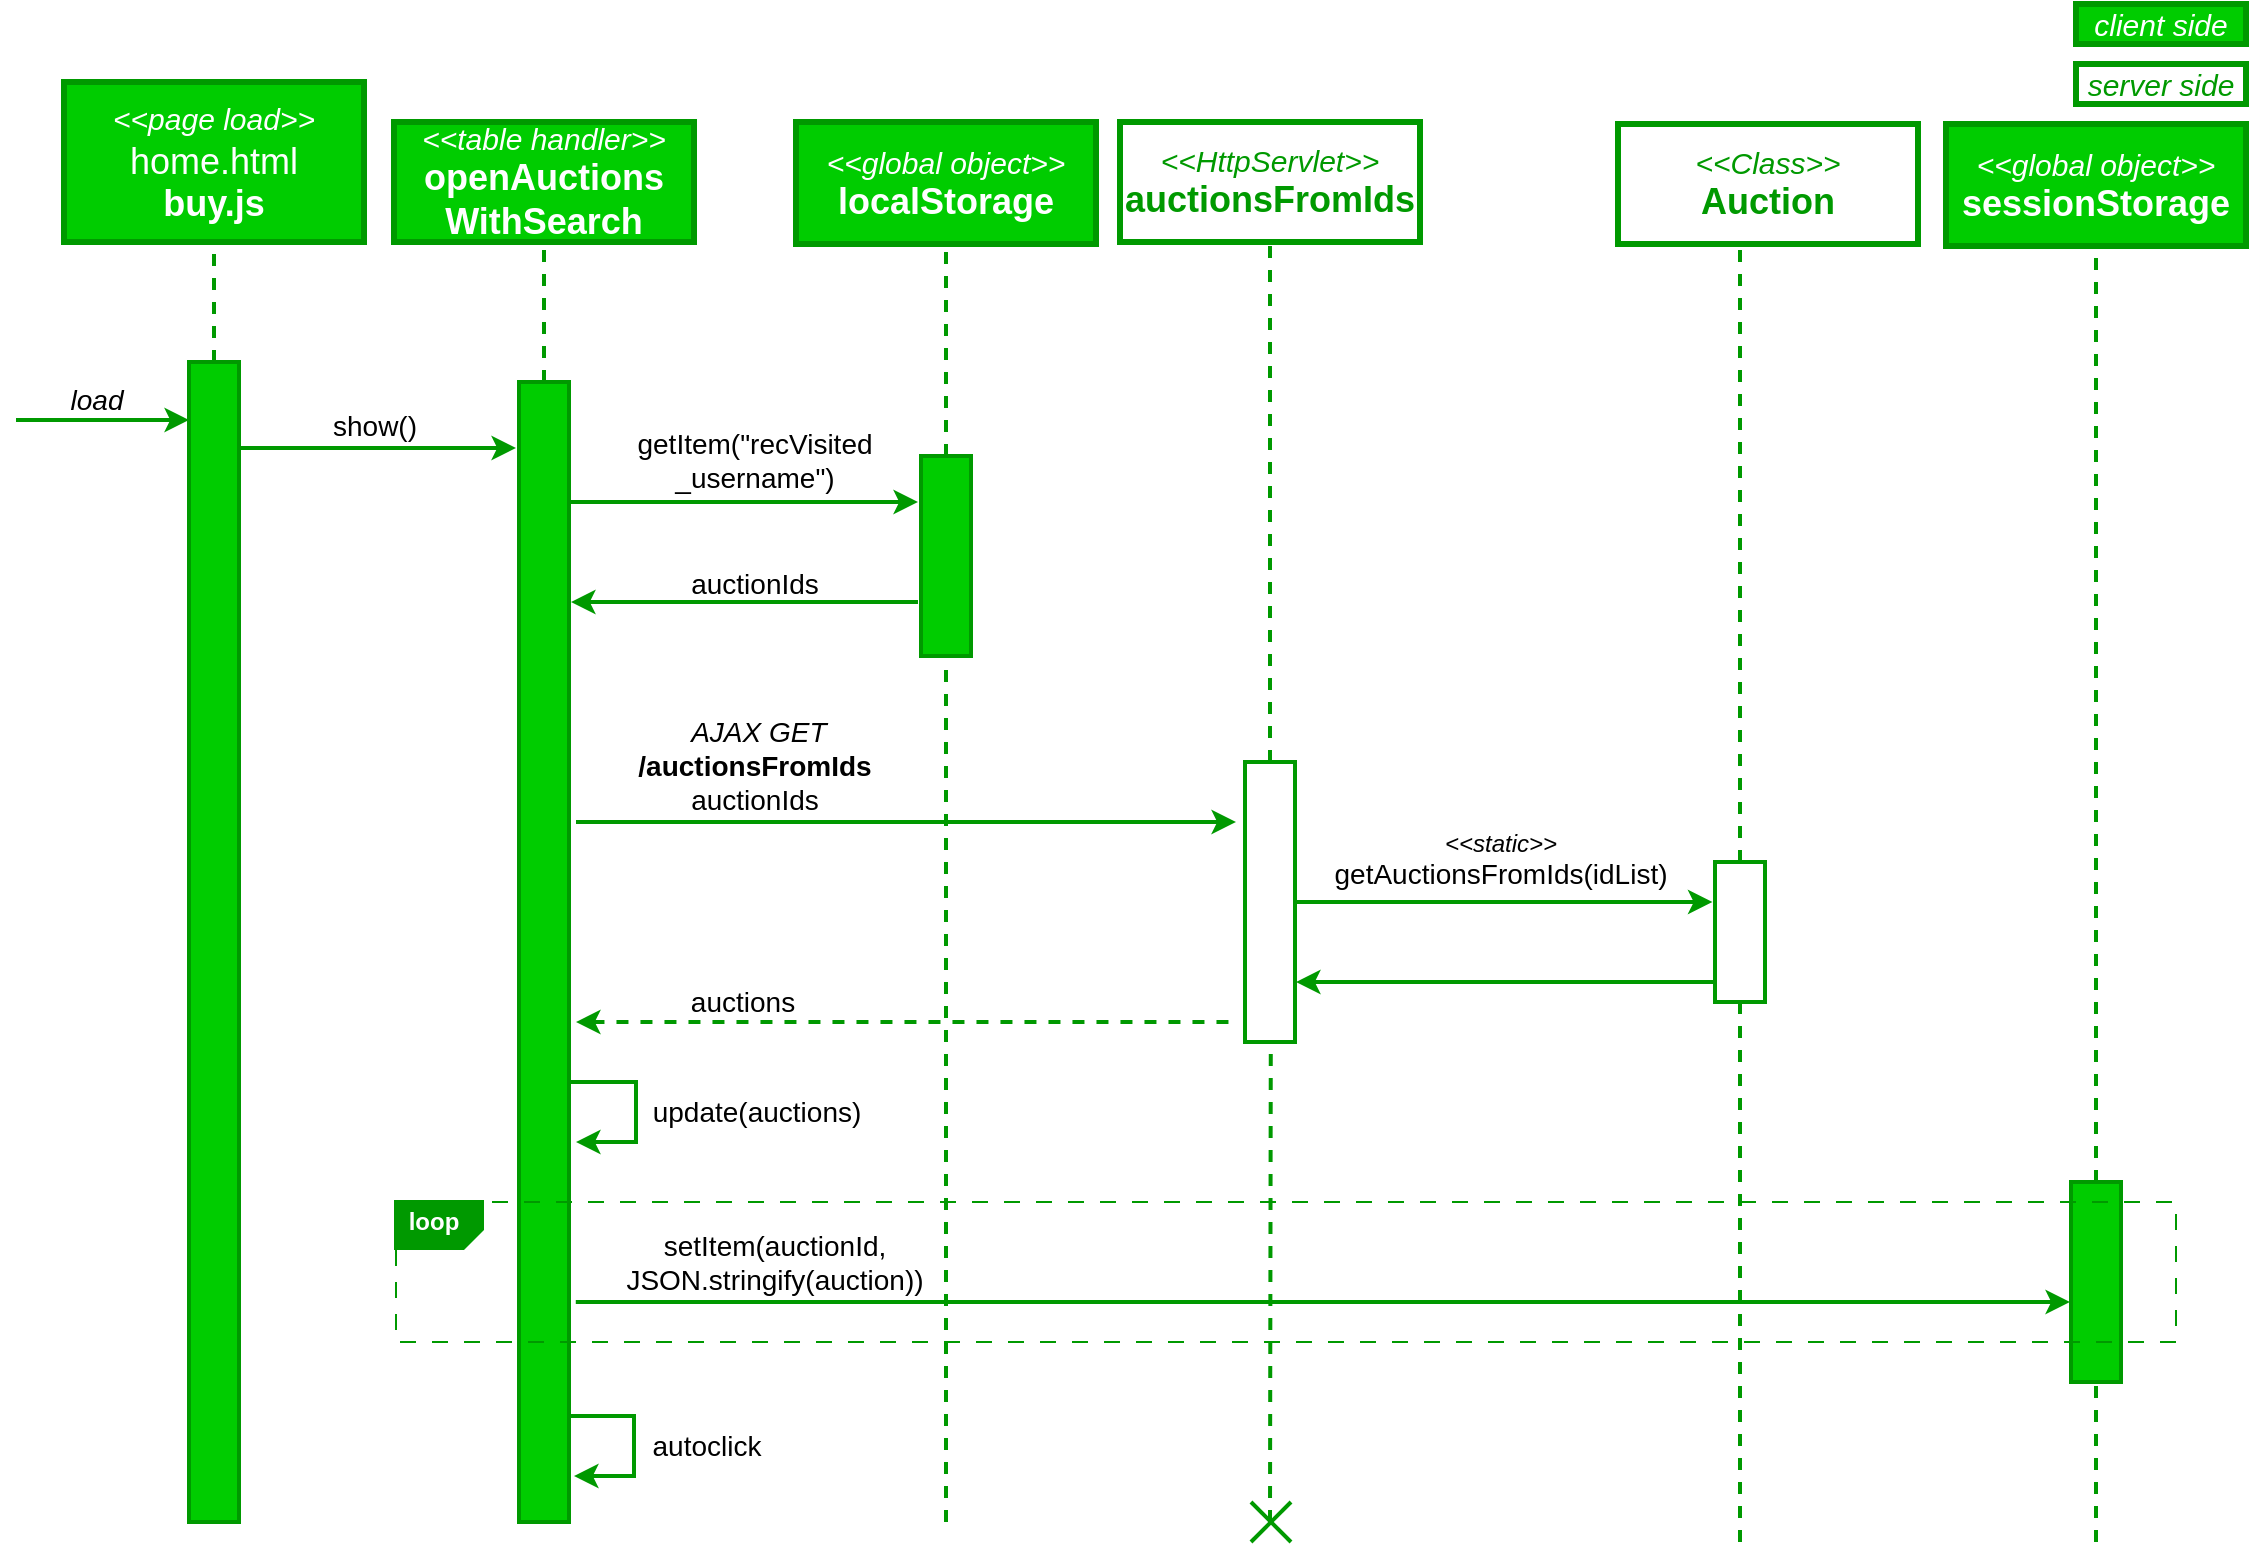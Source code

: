 <mxfile version="21.2.8" type="device">
  <diagram name="Page-1" id="IovuPlnuYOxv74p460Sw">
    <mxGraphModel dx="2268" dy="820" grid="1" gridSize="10" guides="1" tooltips="1" connect="1" arrows="1" fold="1" page="1" pageScale="1" pageWidth="850" pageHeight="1100" math="0" shadow="0">
      <root>
        <mxCell id="0" />
        <mxCell id="1" parent="0" />
        <mxCell id="6MIaR3WKCf1RQzaY556U-82" value="" style="rounded=0;whiteSpace=wrap;html=1;fillColor=#00CC00;strokeWidth=2;strokeColor=#009900;" parent="1" vertex="1">
          <mxGeometry x="457.5" y="750" width="25" height="100" as="geometry" />
        </mxCell>
        <mxCell id="ki2tDZn7keGU7olpMhpC-15" value="" style="rounded=0;whiteSpace=wrap;html=1;fillColor=#00CC00;strokeWidth=2;strokeColor=#009900;" parent="1" vertex="1">
          <mxGeometry x="-318.5" y="350" width="25" height="570" as="geometry" />
        </mxCell>
        <mxCell id="lFbvkqLxVyMuqr9iLAXJ-2" value="&lt;font color=&quot;#009900&quot; style=&quot;&quot;&gt;&lt;b style=&quot;&quot;&gt;&lt;br&gt;&lt;/b&gt;&lt;/font&gt;" style="rounded=0;whiteSpace=wrap;html=1;strokeWidth=1;fillColor=none;strokeColor=#009900;dashed=1;dashPattern=8 8;" parent="1" vertex="1">
          <mxGeometry x="-380" y="760" width="890" height="70" as="geometry" />
        </mxCell>
        <mxCell id="tjZRGbeKw34wrT0C9eUE-2" value="&lt;i style=&quot;border-color: var(--border-color); color: rgb(0, 153, 0);&quot;&gt;&lt;font style=&quot;border-color: var(--border-color); font-size: 15px;&quot;&gt;&amp;lt;&amp;lt;HttpServlet&amp;gt;&amp;gt;&lt;/font&gt;&lt;/i&gt;&lt;font color=&quot;#009900&quot; style=&quot;&quot;&gt;&lt;b style=&quot;&quot;&gt;&lt;br&gt;&lt;font style=&quot;font-size: 18px;&quot;&gt;auctionsFromIds&lt;/font&gt;&lt;br&gt;&lt;/b&gt;&lt;/font&gt;" style="rounded=0;whiteSpace=wrap;html=1;strokeWidth=3;fillColor=default;strokeColor=#009900;" parent="1" vertex="1">
          <mxGeometry x="-18" y="220" width="150" height="60" as="geometry" />
        </mxCell>
        <mxCell id="tjZRGbeKw34wrT0C9eUE-3" value="&lt;font color=&quot;#009900&quot; style=&quot;&quot;&gt;&lt;i style=&quot;&quot;&gt;&lt;font style=&quot;font-size: 15px;&quot;&gt;&amp;lt;&amp;lt;Class&amp;gt;&amp;gt;&lt;/font&gt;&lt;/i&gt;&lt;br&gt;&lt;span style=&quot;font-size: 18px;&quot;&gt;&lt;b&gt;Auction&lt;/b&gt;&lt;/span&gt;&lt;br&gt;&lt;/font&gt;" style="rounded=0;whiteSpace=wrap;html=1;strokeWidth=3;fillColor=default;strokeColor=#009900;" parent="1" vertex="1">
          <mxGeometry x="231" y="221" width="150" height="60" as="geometry" />
        </mxCell>
        <mxCell id="tjZRGbeKw34wrT0C9eUE-4" value="" style="endArrow=none;html=1;rounded=0;entryX=0.5;entryY=1;entryDx=0;entryDy=0;strokeWidth=2;fillColor=#d5e8d4;strokeColor=#009900;dashed=1;" parent="1" source="tjZRGbeKw34wrT0C9eUE-6" target="tjZRGbeKw34wrT0C9eUE-2" edge="1">
          <mxGeometry width="50" height="50" relative="1" as="geometry">
            <mxPoint x="57" y="670" as="sourcePoint" />
            <mxPoint x="302" y="440" as="targetPoint" />
          </mxGeometry>
        </mxCell>
        <mxCell id="tjZRGbeKw34wrT0C9eUE-5" value="" style="endArrow=none;html=1;rounded=0;entryX=0.5;entryY=1;entryDx=0;entryDy=0;strokeWidth=2;fillColor=#d5e8d4;strokeColor=#009900;dashed=1;" parent="1" source="tjZRGbeKw34wrT0C9eUE-10" edge="1">
          <mxGeometry width="50" height="50" relative="1" as="geometry">
            <mxPoint x="292" y="671" as="sourcePoint" />
            <mxPoint x="292" y="281" as="targetPoint" />
          </mxGeometry>
        </mxCell>
        <mxCell id="tjZRGbeKw34wrT0C9eUE-7" value="" style="endArrow=none;html=1;rounded=0;strokeWidth=2;fillColor=#d5e8d4;strokeColor=#009900;dashed=1;entryX=0.516;entryY=1.009;entryDx=0;entryDy=0;entryPerimeter=0;" parent="1" target="tjZRGbeKw34wrT0C9eUE-6" edge="1">
          <mxGeometry width="50" height="50" relative="1" as="geometry">
            <mxPoint x="57" y="920" as="sourcePoint" />
            <mxPoint x="57" y="949" as="targetPoint" />
          </mxGeometry>
        </mxCell>
        <mxCell id="tjZRGbeKw34wrT0C9eUE-6" value="" style="rounded=0;whiteSpace=wrap;html=1;fillColor=#FFFFFF;strokeWidth=2;strokeColor=#009900;" parent="1" vertex="1">
          <mxGeometry x="44.5" y="540" width="25" height="140" as="geometry" />
        </mxCell>
        <mxCell id="tjZRGbeKw34wrT0C9eUE-9" value="" style="endArrow=none;html=1;rounded=0;strokeWidth=2;strokeColor=#009900;startArrow=classic;startFill=1;exitX=-0.051;exitY=0.286;exitDx=0;exitDy=0;exitPerimeter=0;" parent="1" source="tjZRGbeKw34wrT0C9eUE-10" edge="1">
          <mxGeometry width="50" height="50" relative="1" as="geometry">
            <mxPoint x="290" y="610" as="sourcePoint" />
            <mxPoint x="70" y="610" as="targetPoint" />
          </mxGeometry>
        </mxCell>
        <mxCell id="tjZRGbeKw34wrT0C9eUE-11" value="" style="endArrow=none;html=1;rounded=0;strokeWidth=2;fillColor=#d5e8d4;strokeColor=#009900;dashed=1;entryX=0.5;entryY=1;entryDx=0;entryDy=0;" parent="1" target="tjZRGbeKw34wrT0C9eUE-10" edge="1">
          <mxGeometry width="50" height="50" relative="1" as="geometry">
            <mxPoint x="292" y="930" as="sourcePoint" />
            <mxPoint x="291" y="680" as="targetPoint" />
          </mxGeometry>
        </mxCell>
        <mxCell id="tjZRGbeKw34wrT0C9eUE-10" value="" style="rounded=0;whiteSpace=wrap;html=1;fillColor=#FFFFFF;strokeWidth=2;strokeColor=#009900;" parent="1" vertex="1">
          <mxGeometry x="279.5" y="590" width="25" height="70" as="geometry" />
        </mxCell>
        <mxCell id="tjZRGbeKw34wrT0C9eUE-20" value="" style="endArrow=none;html=1;rounded=0;exitX=0;exitY=0.25;exitDx=0;exitDy=0;strokeWidth=2;strokeColor=#009900;startArrow=classic;startFill=1;" parent="1" edge="1">
          <mxGeometry width="50" height="50" relative="1" as="geometry">
            <mxPoint x="-483.5" y="369" as="sourcePoint" />
            <mxPoint x="-570" y="369" as="targetPoint" />
          </mxGeometry>
        </mxCell>
        <mxCell id="tjZRGbeKw34wrT0C9eUE-21" value="&lt;font style=&quot;font-size: 14px;&quot;&gt;&lt;i&gt;load&lt;/i&gt;&lt;/font&gt;" style="text;html=1;align=center;verticalAlign=middle;resizable=0;points=[];autosize=1;strokeColor=none;fillColor=none;" parent="1" vertex="1">
          <mxGeometry x="-555" y="344" width="50" height="30" as="geometry" />
        </mxCell>
        <mxCell id="tjZRGbeKw34wrT0C9eUE-22" value="&lt;font style=&quot;font-size: 14px;&quot;&gt;&lt;i&gt;&amp;nbsp;AJAX GET&lt;/i&gt;&lt;br&gt;&lt;b&gt;/auctionsFromIds&lt;/b&gt;&lt;br&gt;auctionIds&lt;br&gt;&lt;/font&gt;" style="text;html=1;align=center;verticalAlign=middle;resizable=0;points=[];autosize=1;strokeColor=none;fillColor=none;" parent="1" vertex="1">
          <mxGeometry x="-271.5" y="512" width="140" height="60" as="geometry" />
        </mxCell>
        <mxCell id="tjZRGbeKw34wrT0C9eUE-34" value="" style="group" parent="1" vertex="1" connectable="0">
          <mxGeometry x="47.5" y="910" width="20" height="20" as="geometry" />
        </mxCell>
        <mxCell id="tjZRGbeKw34wrT0C9eUE-32" value="" style="endArrow=none;html=1;rounded=0;strokeWidth=2;fillColor=#d5e8d4;strokeColor=#009900;" parent="tjZRGbeKw34wrT0C9eUE-34" edge="1">
          <mxGeometry width="50" height="50" relative="1" as="geometry">
            <mxPoint y="20" as="sourcePoint" />
            <mxPoint x="20" as="targetPoint" />
          </mxGeometry>
        </mxCell>
        <mxCell id="tjZRGbeKw34wrT0C9eUE-33" value="" style="endArrow=none;html=1;rounded=0;strokeWidth=2;fillColor=#d5e8d4;strokeColor=#009900;" parent="tjZRGbeKw34wrT0C9eUE-34" edge="1">
          <mxGeometry width="50" height="50" relative="1" as="geometry">
            <mxPoint x="20" y="20" as="sourcePoint" />
            <mxPoint as="targetPoint" />
          </mxGeometry>
        </mxCell>
        <mxCell id="ki2tDZn7keGU7olpMhpC-1" value="&lt;i style=&quot;border-color: var(--border-color);&quot;&gt;&lt;font style=&quot;border-color: var(--border-color); font-size: 15px;&quot;&gt;&amp;lt;&amp;lt;page load&amp;gt;&amp;gt;&lt;/font&gt;&lt;/i&gt;&lt;span style=&quot;font-size: 18px;&quot;&gt;&lt;br&gt;home.html&lt;br&gt;&lt;b style=&quot;&quot;&gt;buy.js&lt;/b&gt;&lt;br&gt;&lt;/span&gt;" style="rounded=0;whiteSpace=wrap;html=1;strokeWidth=3;fillColor=#00cc00;strokeColor=#009900;fillStyle=auto;fontColor=#ffffff;" parent="1" vertex="1">
          <mxGeometry x="-546" y="200" width="150" height="80" as="geometry" />
        </mxCell>
        <mxCell id="ki2tDZn7keGU7olpMhpC-2" value="" style="endArrow=none;html=1;rounded=0;entryX=0.5;entryY=1;entryDx=0;entryDy=0;strokeWidth=2;fillColor=#d5e8d4;strokeColor=#009900;dashed=1;" parent="1" source="ki2tDZn7keGU7olpMhpC-4" target="ki2tDZn7keGU7olpMhpC-1" edge="1">
          <mxGeometry width="50" height="50" relative="1" as="geometry">
            <mxPoint x="-471" y="670" as="sourcePoint" />
            <mxPoint x="-226" y="440" as="targetPoint" />
          </mxGeometry>
        </mxCell>
        <mxCell id="ki2tDZn7keGU7olpMhpC-4" value="" style="rounded=0;whiteSpace=wrap;html=1;fillColor=#00CC00;strokeWidth=2;strokeColor=#009900;" parent="1" vertex="1">
          <mxGeometry x="-483.5" y="340" width="25" height="580" as="geometry" />
        </mxCell>
        <mxCell id="ki2tDZn7keGU7olpMhpC-5" value="" style="endArrow=none;html=1;rounded=0;strokeWidth=2;strokeColor=#009900;startArrow=classic;startFill=1;" parent="1" edge="1">
          <mxGeometry width="50" height="50" relative="1" as="geometry">
            <mxPoint x="40" y="570" as="sourcePoint" />
            <mxPoint x="-290" y="570" as="targetPoint" />
          </mxGeometry>
        </mxCell>
        <mxCell id="ki2tDZn7keGU7olpMhpC-13" value="&lt;i style=&quot;border-color: var(--border-color);&quot;&gt;&lt;font color=&quot;#ffffff&quot; style=&quot;border-color: var(--border-color); font-size: 15px;&quot;&gt;&amp;lt;&amp;lt;table handler&amp;gt;&amp;gt;&lt;/font&gt;&lt;/i&gt;&lt;font style=&quot;&quot; color=&quot;#ffffff&quot;&gt;&lt;br&gt;&lt;span style=&quot;font-size: 18px;&quot;&gt;&lt;b&gt;openAuctions&lt;br&gt;WithSearch&lt;/b&gt;&lt;/span&gt;&lt;br&gt;&lt;/font&gt;" style="rounded=0;whiteSpace=wrap;html=1;strokeWidth=3;fillColor=#00CC00;strokeColor=#009900;" parent="1" vertex="1">
          <mxGeometry x="-381" y="220" width="150" height="60" as="geometry" />
        </mxCell>
        <mxCell id="ki2tDZn7keGU7olpMhpC-14" value="" style="endArrow=none;html=1;rounded=0;entryX=0.5;entryY=1;entryDx=0;entryDy=0;strokeWidth=2;fillColor=#d5e8d4;strokeColor=#009900;dashed=1;" parent="1" source="ki2tDZn7keGU7olpMhpC-15" target="ki2tDZn7keGU7olpMhpC-13" edge="1">
          <mxGeometry width="50" height="50" relative="1" as="geometry">
            <mxPoint x="-306" y="670" as="sourcePoint" />
            <mxPoint x="-61" y="440" as="targetPoint" />
          </mxGeometry>
        </mxCell>
        <mxCell id="ki2tDZn7keGU7olpMhpC-16" value="" style="endArrow=none;html=1;rounded=0;strokeWidth=2;strokeColor=#009900;startArrow=classic;startFill=1;" parent="1" edge="1">
          <mxGeometry width="50" height="50" relative="1" as="geometry">
            <mxPoint x="-320" y="383" as="sourcePoint" />
            <mxPoint x="-458" y="383" as="targetPoint" />
          </mxGeometry>
        </mxCell>
        <mxCell id="ki2tDZn7keGU7olpMhpC-17" value="&lt;span style=&quot;font-size: 14px;&quot;&gt;show()&lt;/span&gt;" style="text;html=1;align=center;verticalAlign=middle;resizable=0;points=[];autosize=1;strokeColor=none;fillColor=none;" parent="1" vertex="1">
          <mxGeometry x="-426" y="357" width="70" height="30" as="geometry" />
        </mxCell>
        <mxCell id="6MIaR3WKCf1RQzaY556U-5" value="" style="endArrow=none;html=1;rounded=0;strokeWidth=2;strokeColor=#009900;startArrow=classic;startFill=1;" parent="1" edge="1">
          <mxGeometry width="50" height="50" relative="1" as="geometry">
            <mxPoint x="70" y="650" as="sourcePoint" />
            <mxPoint x="280" y="650" as="targetPoint" />
          </mxGeometry>
        </mxCell>
        <mxCell id="6MIaR3WKCf1RQzaY556U-21" value="&lt;font color=&quot;#009900&quot; style=&quot;&quot;&gt;&lt;span style=&quot;font-size: 15px;&quot;&gt;&lt;i&gt;server side&lt;/i&gt;&lt;/span&gt;&lt;br&gt;&lt;/font&gt;" style="rounded=0;whiteSpace=wrap;html=1;strokeWidth=3;fillColor=default;strokeColor=#009900;" parent="1" vertex="1">
          <mxGeometry x="460" y="191" width="85" height="20" as="geometry" />
        </mxCell>
        <mxCell id="6MIaR3WKCf1RQzaY556U-22" value="&lt;font color=&quot;#ffffff&quot;&gt;&lt;span style=&quot;font-size: 15px;&quot;&gt;&lt;i&gt;client side&lt;/i&gt;&lt;/span&gt;&lt;/font&gt;" style="rounded=0;whiteSpace=wrap;html=1;strokeWidth=3;fillColor=#00CC00;strokeColor=#009900;" parent="1" vertex="1">
          <mxGeometry x="460" y="161" width="85" height="20" as="geometry" />
        </mxCell>
        <mxCell id="6MIaR3WKCf1RQzaY556U-26" value="" style="endArrow=none;html=1;rounded=0;strokeWidth=2;strokeColor=#009900;startArrow=classic;startFill=1;dashed=1;" parent="1" edge="1">
          <mxGeometry width="50" height="50" relative="1" as="geometry">
            <mxPoint x="-290" y="670" as="sourcePoint" />
            <mxPoint x="40" y="670" as="targetPoint" />
          </mxGeometry>
        </mxCell>
        <mxCell id="6MIaR3WKCf1RQzaY556U-27" value="&lt;font style=&quot;&quot;&gt;&lt;span style=&quot;font-size: 14px;&quot;&gt;auctions&lt;/span&gt;&lt;br&gt;&lt;/font&gt;" style="text;html=1;align=center;verticalAlign=middle;resizable=0;points=[];autosize=1;strokeColor=none;fillColor=none;" parent="1" vertex="1">
          <mxGeometry x="-246.75" y="645" width="80" height="30" as="geometry" />
        </mxCell>
        <mxCell id="6MIaR3WKCf1RQzaY556U-59" value="" style="endArrow=none;html=1;rounded=0;strokeWidth=2;strokeColor=#009900;startArrow=classic;startFill=1;entryX=0.101;entryY=0.714;entryDx=0;entryDy=0;entryPerimeter=0;" parent="1" edge="1" target="lFbvkqLxVyMuqr9iLAXJ-2">
          <mxGeometry width="50" height="50" relative="1" as="geometry">
            <mxPoint x="457" y="810" as="sourcePoint" />
            <mxPoint x="-282.5" y="810" as="targetPoint" />
          </mxGeometry>
        </mxCell>
        <mxCell id="6MIaR3WKCf1RQzaY556U-61" value="" style="endArrow=none;html=1;rounded=0;strokeWidth=2;strokeColor=#009900;startArrow=classic;startFill=1;" parent="1" edge="1">
          <mxGeometry width="50" height="50" relative="1" as="geometry">
            <mxPoint x="-290" y="730" as="sourcePoint" />
            <mxPoint x="-292.5" y="700" as="targetPoint" />
            <Array as="points">
              <mxPoint x="-260" y="730" />
              <mxPoint x="-260" y="700" />
            </Array>
          </mxGeometry>
        </mxCell>
        <mxCell id="6MIaR3WKCf1RQzaY556U-62" value="&lt;font style=&quot;&quot;&gt;&lt;span style=&quot;font-size: 14px;&quot;&gt;update(auctions)&lt;/span&gt;&lt;br&gt;&lt;/font&gt;" style="text;html=1;align=center;verticalAlign=middle;resizable=0;points=[];autosize=1;strokeColor=none;fillColor=none;" parent="1" vertex="1">
          <mxGeometry x="-265" y="700" width="130" height="30" as="geometry" />
        </mxCell>
        <mxCell id="6MIaR3WKCf1RQzaY556U-76" value="&lt;i style=&quot;border-color: var(--border-color);&quot;&gt;&lt;font color=&quot;#ffffff&quot; style=&quot;border-color: var(--border-color); font-size: 15px;&quot;&gt;&amp;lt;&amp;lt;global object&amp;gt;&amp;gt;&lt;br&gt;&lt;/font&gt;&lt;/i&gt;&lt;span style=&quot;font-size: 18px;&quot;&gt;&lt;font color=&quot;#ffffff&quot;&gt;&lt;b&gt;sessionStorage&lt;/b&gt;&lt;/font&gt;&lt;br&gt;&lt;/span&gt;" style="rounded=0;whiteSpace=wrap;html=1;strokeWidth=3;fillColor=#00CC00;strokeColor=#009900;" parent="1" vertex="1">
          <mxGeometry x="395" y="221" width="150" height="61" as="geometry" />
        </mxCell>
        <mxCell id="6MIaR3WKCf1RQzaY556U-77" value="" style="endArrow=none;html=1;rounded=0;entryX=0.5;entryY=1;entryDx=0;entryDy=0;strokeWidth=2;fillColor=#d5e8d4;strokeColor=#009900;dashed=1;exitX=0.5;exitY=0;exitDx=0;exitDy=0;" parent="1" source="6MIaR3WKCf1RQzaY556U-82" target="6MIaR3WKCf1RQzaY556U-76" edge="1">
          <mxGeometry width="50" height="50" relative="1" as="geometry">
            <mxPoint x="470" y="581" as="sourcePoint" />
            <mxPoint x="715" y="442" as="targetPoint" />
          </mxGeometry>
        </mxCell>
        <mxCell id="6MIaR3WKCf1RQzaY556U-78" value="" style="endArrow=none;html=1;rounded=0;strokeWidth=2;fillColor=#d5e8d4;strokeColor=#009900;dashed=1;entryX=0.5;entryY=1;entryDx=0;entryDy=0;" parent="1" target="6MIaR3WKCf1RQzaY556U-82" edge="1">
          <mxGeometry width="50" height="50" relative="1" as="geometry">
            <mxPoint x="470" y="930" as="sourcePoint" />
            <mxPoint x="470" y="701" as="targetPoint" />
          </mxGeometry>
        </mxCell>
        <mxCell id="ImflFla28foKCNnRYuBp-1" value="&lt;font style=&quot;&quot;&gt;&lt;i style=&quot;&quot;&gt;&lt;font style=&quot;font-size: 12px;&quot;&gt;&amp;lt;&amp;lt;static&amp;gt;&amp;gt;&lt;/font&gt;&lt;/i&gt;&lt;br&gt;&lt;span style=&quot;font-size: 14px;&quot;&gt;getAuctionsFromIds(idList)&lt;/span&gt;&lt;br&gt;&lt;/font&gt;" style="text;html=1;align=center;verticalAlign=middle;resizable=0;points=[];autosize=1;strokeColor=none;fillColor=none;" parent="1" vertex="1">
          <mxGeometry x="76.5" y="569" width="190" height="40" as="geometry" />
        </mxCell>
        <mxCell id="lFbvkqLxVyMuqr9iLAXJ-1" value="&lt;font style=&quot;&quot;&gt;&lt;span style=&quot;font-size: 14px;&quot;&gt;setItem(auctionId,&lt;br&gt;JSON.stringify(auction))&lt;/span&gt;&lt;br&gt;&lt;/font&gt;" style="text;html=1;align=center;verticalAlign=middle;resizable=0;points=[];autosize=1;strokeColor=none;fillColor=none;" parent="1" vertex="1">
          <mxGeometry x="-276.5" y="765" width="170" height="50" as="geometry" />
        </mxCell>
        <mxCell id="lFbvkqLxVyMuqr9iLAXJ-6" value="" style="group" parent="1" vertex="1" connectable="0">
          <mxGeometry x="-381" y="758.25" width="45" height="25.75" as="geometry" />
        </mxCell>
        <mxCell id="lFbvkqLxVyMuqr9iLAXJ-4" value="" style="shape=card;whiteSpace=wrap;html=1;rotation=90;flipH=1;strokeColor=none;fillColor=#009900;size=10;" parent="lFbvkqLxVyMuqr9iLAXJ-6" vertex="1">
          <mxGeometry x="10" y="-9.25" width="25" height="45" as="geometry" />
        </mxCell>
        <mxCell id="lFbvkqLxVyMuqr9iLAXJ-5" value="&lt;font color=&quot;#ffffff&quot;&gt;&lt;b&gt;loop&lt;/b&gt;&lt;/font&gt;" style="text;html=1;strokeColor=none;fillColor=none;align=center;verticalAlign=middle;whiteSpace=wrap;rounded=0;" parent="lFbvkqLxVyMuqr9iLAXJ-6" vertex="1">
          <mxGeometry width="40" height="22.5" as="geometry" />
        </mxCell>
        <mxCell id="yVtIRECN5XNrVDqgM0KA-1" value="&lt;i style=&quot;border-color: var(--border-color);&quot;&gt;&lt;font color=&quot;#ffffff&quot; style=&quot;border-color: var(--border-color); font-size: 15px;&quot;&gt;&amp;lt;&amp;lt;global object&amp;gt;&amp;gt;&lt;br&gt;&lt;/font&gt;&lt;/i&gt;&lt;span style=&quot;font-size: 18px;&quot;&gt;&lt;font color=&quot;#ffffff&quot;&gt;&lt;b&gt;localStorage&lt;/b&gt;&lt;/font&gt;&lt;br&gt;&lt;/span&gt;" style="rounded=0;whiteSpace=wrap;html=1;strokeWidth=3;fillColor=#00CC00;strokeColor=#009900;" vertex="1" parent="1">
          <mxGeometry x="-180" y="220" width="150" height="61" as="geometry" />
        </mxCell>
        <mxCell id="yVtIRECN5XNrVDqgM0KA-3" value="" style="rounded=0;whiteSpace=wrap;html=1;fillColor=#00CC00;strokeWidth=2;strokeColor=#009900;" vertex="1" parent="1">
          <mxGeometry x="-117.5" y="387" width="25" height="100" as="geometry" />
        </mxCell>
        <mxCell id="yVtIRECN5XNrVDqgM0KA-4" value="" style="endArrow=none;html=1;rounded=0;entryX=0.5;entryY=1;entryDx=0;entryDy=0;strokeWidth=2;fillColor=#d5e8d4;strokeColor=#009900;dashed=1;exitX=0.5;exitY=0;exitDx=0;exitDy=0;" edge="1" parent="1" source="yVtIRECN5XNrVDqgM0KA-3">
          <mxGeometry width="50" height="50" relative="1" as="geometry">
            <mxPoint x="-105" y="579" as="sourcePoint" />
            <mxPoint x="-105" y="280" as="targetPoint" />
          </mxGeometry>
        </mxCell>
        <mxCell id="yVtIRECN5XNrVDqgM0KA-5" value="" style="endArrow=none;html=1;rounded=0;strokeWidth=2;fillColor=#d5e8d4;strokeColor=#009900;dashed=1;entryX=0.5;entryY=1;entryDx=0;entryDy=0;" edge="1" parent="1" target="yVtIRECN5XNrVDqgM0KA-3">
          <mxGeometry width="50" height="50" relative="1" as="geometry">
            <mxPoint x="-105" y="920" as="sourcePoint" />
            <mxPoint x="-105" y="699" as="targetPoint" />
          </mxGeometry>
        </mxCell>
        <mxCell id="yVtIRECN5XNrVDqgM0KA-6" value="&lt;font style=&quot;&quot;&gt;&lt;span style=&quot;font-size: 14px;&quot;&gt;getItem(&quot;recVisited&lt;br&gt;_username&quot;)&lt;/span&gt;&lt;br&gt;&lt;/font&gt;" style="text;html=1;align=center;verticalAlign=middle;resizable=0;points=[];autosize=1;strokeColor=none;fillColor=none;" vertex="1" parent="1">
          <mxGeometry x="-271.5" y="364" width="140" height="50" as="geometry" />
        </mxCell>
        <mxCell id="yVtIRECN5XNrVDqgM0KA-7" value="" style="endArrow=none;html=1;rounded=0;strokeWidth=2;strokeColor=#009900;startArrow=classic;startFill=1;" edge="1" parent="1">
          <mxGeometry width="50" height="50" relative="1" as="geometry">
            <mxPoint x="-119" y="410" as="sourcePoint" />
            <mxPoint x="-292.5" y="410" as="targetPoint" />
          </mxGeometry>
        </mxCell>
        <mxCell id="yVtIRECN5XNrVDqgM0KA-8" value="" style="endArrow=none;html=1;rounded=0;strokeWidth=2;strokeColor=#009900;startArrow=classic;startFill=1;" edge="1" parent="1">
          <mxGeometry width="50" height="50" relative="1" as="geometry">
            <mxPoint x="-292.5" y="460" as="sourcePoint" />
            <mxPoint x="-119" y="460" as="targetPoint" />
          </mxGeometry>
        </mxCell>
        <mxCell id="yVtIRECN5XNrVDqgM0KA-9" value="&lt;font style=&quot;&quot;&gt;&lt;span style=&quot;font-size: 14px;&quot;&gt;auctionIds&lt;/span&gt;&lt;br&gt;&lt;/font&gt;" style="text;html=1;align=center;verticalAlign=middle;resizable=0;points=[];autosize=1;strokeColor=none;fillColor=none;" vertex="1" parent="1">
          <mxGeometry x="-246.5" y="436" width="90" height="30" as="geometry" />
        </mxCell>
        <mxCell id="yVtIRECN5XNrVDqgM0KA-10" value="" style="endArrow=none;html=1;rounded=0;strokeWidth=2;strokeColor=#009900;startArrow=classic;startFill=1;" edge="1" parent="1">
          <mxGeometry width="50" height="50" relative="1" as="geometry">
            <mxPoint x="-291" y="897" as="sourcePoint" />
            <mxPoint x="-293.5" y="867" as="targetPoint" />
            <Array as="points">
              <mxPoint x="-261" y="897" />
              <mxPoint x="-261" y="867" />
            </Array>
          </mxGeometry>
        </mxCell>
        <mxCell id="yVtIRECN5XNrVDqgM0KA-11" value="&lt;font style=&quot;&quot;&gt;&lt;span style=&quot;font-size: 14px;&quot;&gt;autoclick&lt;/span&gt;&lt;br&gt;&lt;/font&gt;" style="text;html=1;align=center;verticalAlign=middle;resizable=0;points=[];autosize=1;strokeColor=none;fillColor=none;" vertex="1" parent="1">
          <mxGeometry x="-265" y="867" width="80" height="30" as="geometry" />
        </mxCell>
      </root>
    </mxGraphModel>
  </diagram>
</mxfile>
